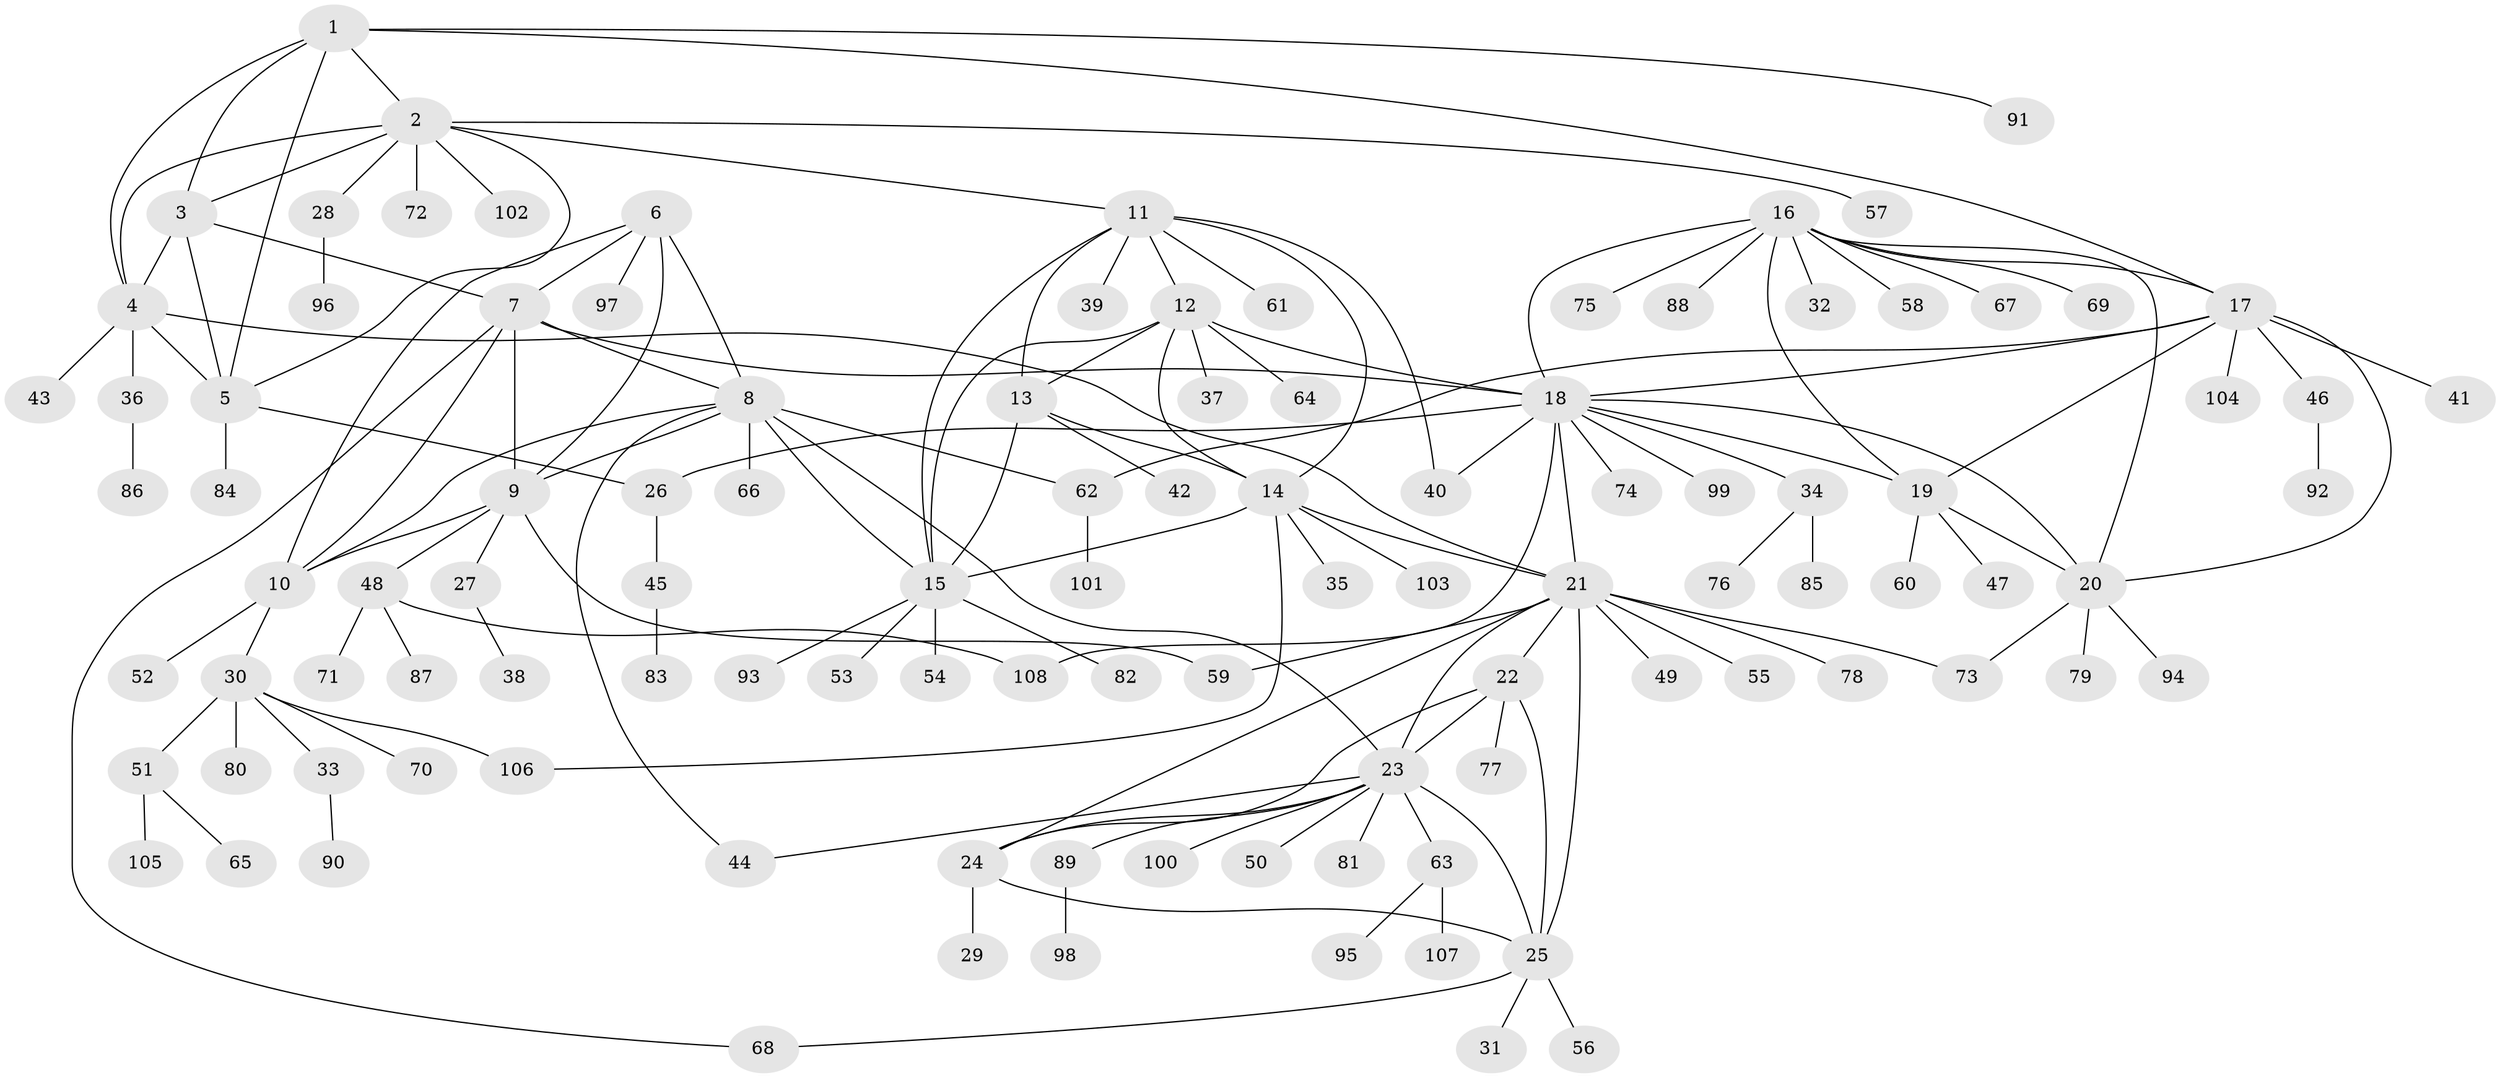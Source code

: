 // coarse degree distribution, {9: 0.03125, 3: 0.0625, 6: 0.03125, 8: 0.0625, 7: 0.03125, 11: 0.03125, 5: 0.03125, 2: 0.03125, 1: 0.6875}
// Generated by graph-tools (version 1.1) at 2025/19/03/04/25 18:19:35]
// undirected, 108 vertices, 152 edges
graph export_dot {
graph [start="1"]
  node [color=gray90,style=filled];
  1;
  2;
  3;
  4;
  5;
  6;
  7;
  8;
  9;
  10;
  11;
  12;
  13;
  14;
  15;
  16;
  17;
  18;
  19;
  20;
  21;
  22;
  23;
  24;
  25;
  26;
  27;
  28;
  29;
  30;
  31;
  32;
  33;
  34;
  35;
  36;
  37;
  38;
  39;
  40;
  41;
  42;
  43;
  44;
  45;
  46;
  47;
  48;
  49;
  50;
  51;
  52;
  53;
  54;
  55;
  56;
  57;
  58;
  59;
  60;
  61;
  62;
  63;
  64;
  65;
  66;
  67;
  68;
  69;
  70;
  71;
  72;
  73;
  74;
  75;
  76;
  77;
  78;
  79;
  80;
  81;
  82;
  83;
  84;
  85;
  86;
  87;
  88;
  89;
  90;
  91;
  92;
  93;
  94;
  95;
  96;
  97;
  98;
  99;
  100;
  101;
  102;
  103;
  104;
  105;
  106;
  107;
  108;
  1 -- 2;
  1 -- 3;
  1 -- 4;
  1 -- 5;
  1 -- 17;
  1 -- 91;
  2 -- 3;
  2 -- 4;
  2 -- 5;
  2 -- 11;
  2 -- 28;
  2 -- 57;
  2 -- 72;
  2 -- 102;
  3 -- 4;
  3 -- 5;
  3 -- 7;
  4 -- 5;
  4 -- 21;
  4 -- 36;
  4 -- 43;
  5 -- 26;
  5 -- 84;
  6 -- 7;
  6 -- 8;
  6 -- 9;
  6 -- 10;
  6 -- 97;
  7 -- 8;
  7 -- 9;
  7 -- 10;
  7 -- 18;
  7 -- 68;
  8 -- 9;
  8 -- 10;
  8 -- 15;
  8 -- 23;
  8 -- 44;
  8 -- 62;
  8 -- 66;
  9 -- 10;
  9 -- 27;
  9 -- 48;
  9 -- 59;
  10 -- 30;
  10 -- 52;
  11 -- 12;
  11 -- 13;
  11 -- 14;
  11 -- 15;
  11 -- 39;
  11 -- 40;
  11 -- 61;
  12 -- 13;
  12 -- 14;
  12 -- 15;
  12 -- 18;
  12 -- 37;
  12 -- 64;
  13 -- 14;
  13 -- 15;
  13 -- 42;
  14 -- 15;
  14 -- 21;
  14 -- 35;
  14 -- 103;
  14 -- 106;
  15 -- 53;
  15 -- 54;
  15 -- 82;
  15 -- 93;
  16 -- 17;
  16 -- 18;
  16 -- 19;
  16 -- 20;
  16 -- 32;
  16 -- 58;
  16 -- 67;
  16 -- 69;
  16 -- 75;
  16 -- 88;
  17 -- 18;
  17 -- 19;
  17 -- 20;
  17 -- 41;
  17 -- 46;
  17 -- 62;
  17 -- 104;
  18 -- 19;
  18 -- 20;
  18 -- 21;
  18 -- 26;
  18 -- 34;
  18 -- 40;
  18 -- 74;
  18 -- 99;
  18 -- 108;
  19 -- 20;
  19 -- 47;
  19 -- 60;
  20 -- 73;
  20 -- 79;
  20 -- 94;
  21 -- 22;
  21 -- 23;
  21 -- 24;
  21 -- 25;
  21 -- 49;
  21 -- 55;
  21 -- 59;
  21 -- 73;
  21 -- 78;
  22 -- 23;
  22 -- 24;
  22 -- 25;
  22 -- 77;
  23 -- 24;
  23 -- 25;
  23 -- 44;
  23 -- 50;
  23 -- 63;
  23 -- 81;
  23 -- 89;
  23 -- 100;
  24 -- 25;
  24 -- 29;
  25 -- 31;
  25 -- 56;
  25 -- 68;
  26 -- 45;
  27 -- 38;
  28 -- 96;
  30 -- 33;
  30 -- 51;
  30 -- 70;
  30 -- 80;
  30 -- 106;
  33 -- 90;
  34 -- 76;
  34 -- 85;
  36 -- 86;
  45 -- 83;
  46 -- 92;
  48 -- 71;
  48 -- 87;
  48 -- 108;
  51 -- 65;
  51 -- 105;
  62 -- 101;
  63 -- 95;
  63 -- 107;
  89 -- 98;
}
